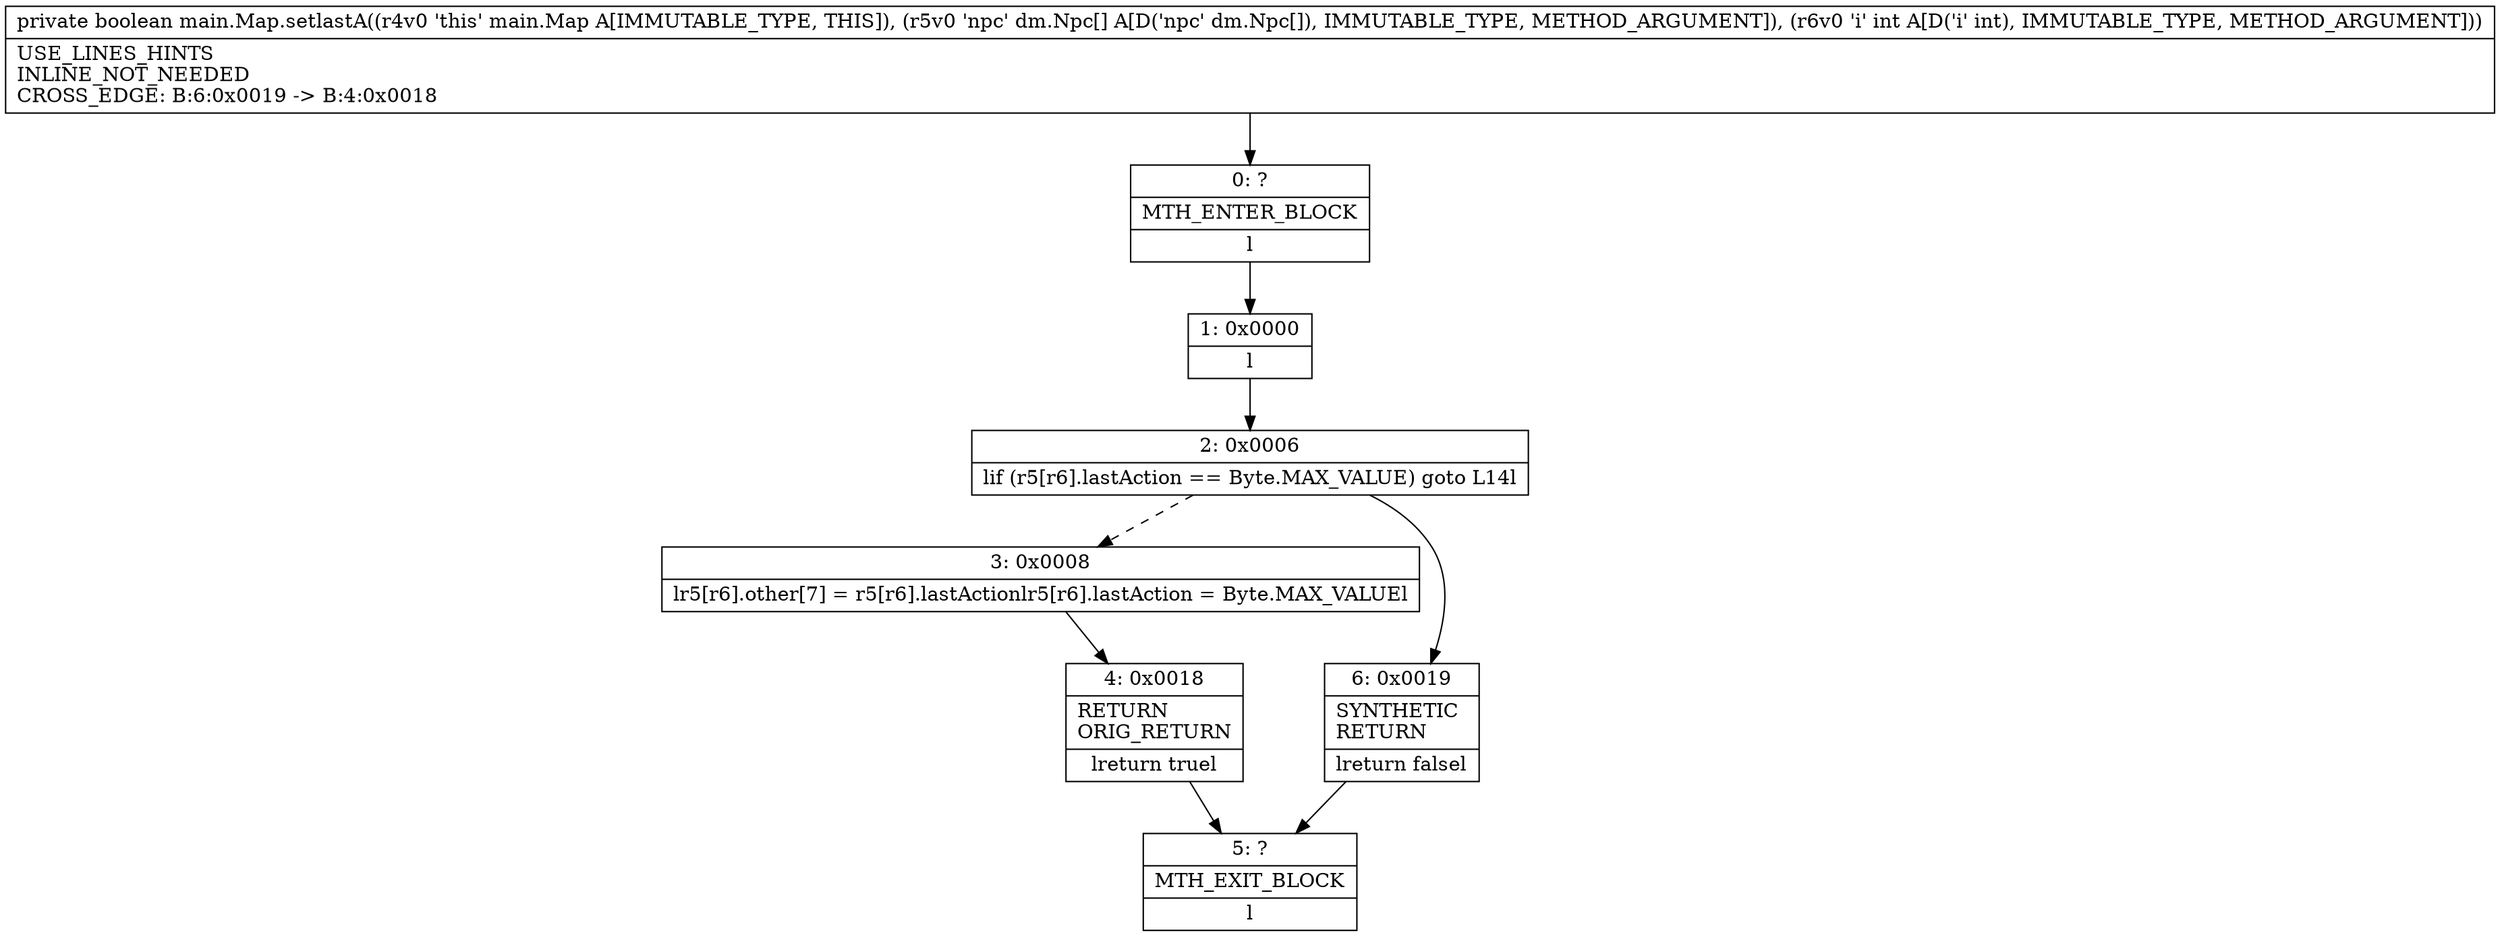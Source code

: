 digraph "CFG formain.Map.setlastA([Ldm\/Npc;I)Z" {
Node_0 [shape=record,label="{0\:\ ?|MTH_ENTER_BLOCK\l|l}"];
Node_1 [shape=record,label="{1\:\ 0x0000|l}"];
Node_2 [shape=record,label="{2\:\ 0x0006|lif (r5[r6].lastAction == Byte.MAX_VALUE) goto L14l}"];
Node_3 [shape=record,label="{3\:\ 0x0008|lr5[r6].other[7] = r5[r6].lastActionlr5[r6].lastAction = Byte.MAX_VALUEl}"];
Node_4 [shape=record,label="{4\:\ 0x0018|RETURN\lORIG_RETURN\l|lreturn truel}"];
Node_5 [shape=record,label="{5\:\ ?|MTH_EXIT_BLOCK\l|l}"];
Node_6 [shape=record,label="{6\:\ 0x0019|SYNTHETIC\lRETURN\l|lreturn falsel}"];
MethodNode[shape=record,label="{private boolean main.Map.setlastA((r4v0 'this' main.Map A[IMMUTABLE_TYPE, THIS]), (r5v0 'npc' dm.Npc[] A[D('npc' dm.Npc[]), IMMUTABLE_TYPE, METHOD_ARGUMENT]), (r6v0 'i' int A[D('i' int), IMMUTABLE_TYPE, METHOD_ARGUMENT]))  | USE_LINES_HINTS\lINLINE_NOT_NEEDED\lCROSS_EDGE: B:6:0x0019 \-\> B:4:0x0018\l}"];
MethodNode -> Node_0;
Node_0 -> Node_1;
Node_1 -> Node_2;
Node_2 -> Node_3[style=dashed];
Node_2 -> Node_6;
Node_3 -> Node_4;
Node_4 -> Node_5;
Node_6 -> Node_5;
}

